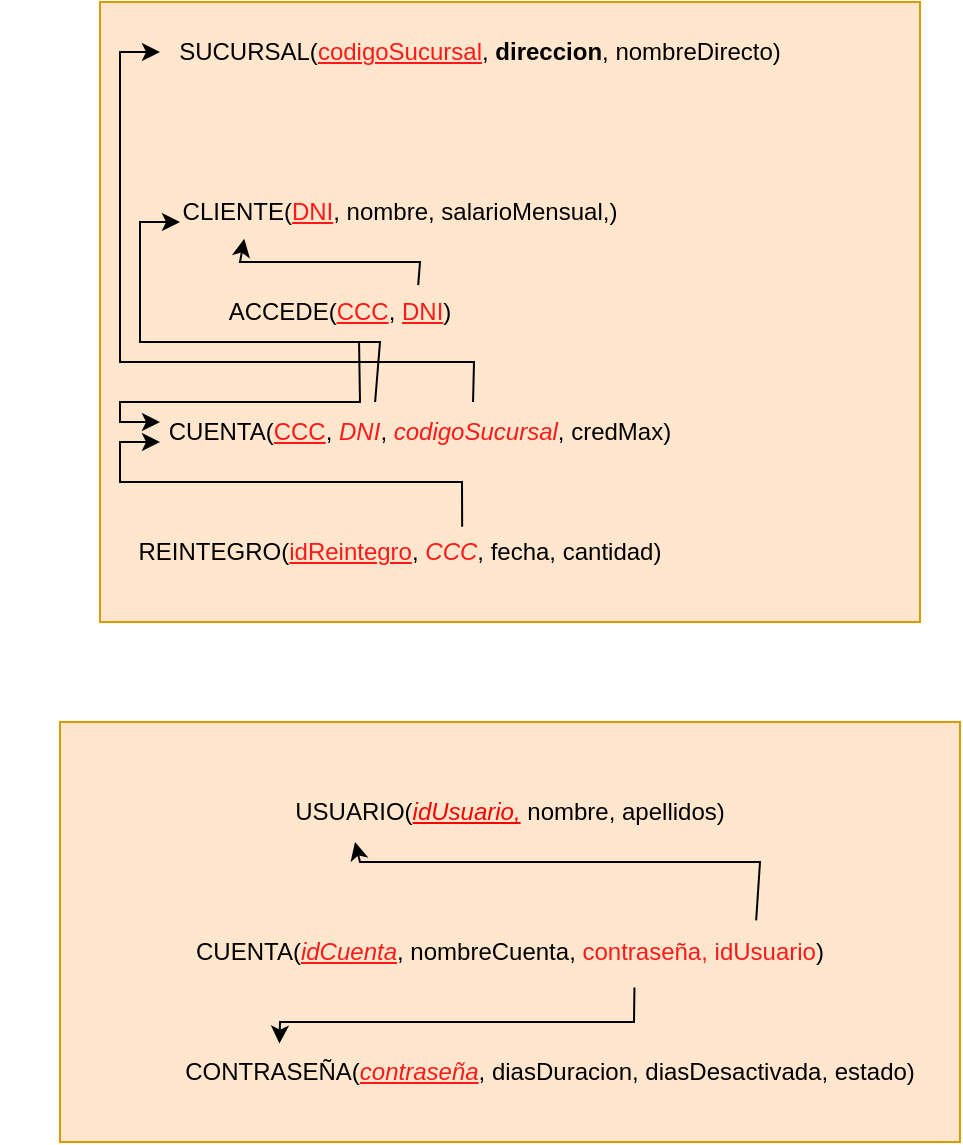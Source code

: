 <mxfile version="22.1.0" type="device">
  <diagram id="Z5HHJnG-bxwqjH9LMvmo" name="Página-1">
    <mxGraphModel dx="1290" dy="597" grid="1" gridSize="10" guides="1" tooltips="1" connect="1" arrows="1" fold="1" page="1" pageScale="1" pageWidth="827" pageHeight="1169" math="0" shadow="0">
      <root>
        <mxCell id="0" />
        <mxCell id="1" parent="0" />
        <mxCell id="1ZN4WKus4pg2almSoJZ4-1" value="" style="rounded=0;whiteSpace=wrap;html=1;fillColor=#ffe6cc;strokeColor=#d79b00;" parent="1" vertex="1">
          <mxGeometry x="70" y="80" width="410" height="310" as="geometry" />
        </mxCell>
        <mxCell id="1ZN4WKus4pg2almSoJZ4-2" value="SUCURSAL(&lt;font color=&quot;#ff1919&quot;&gt;&lt;u&gt;codigoSucursal&lt;/u&gt;&lt;/font&gt;, &lt;b&gt;direccion&lt;/b&gt;, nombreDirecto)" style="text;html=1;strokeColor=none;fillColor=none;align=center;verticalAlign=middle;whiteSpace=wrap;rounded=0;" parent="1" vertex="1">
          <mxGeometry x="90" y="90" width="340" height="30" as="geometry" />
        </mxCell>
        <mxCell id="1ZN4WKus4pg2almSoJZ4-3" value="CUENTA(&lt;font color=&quot;#ff1919&quot;&gt;&lt;u&gt;CCC&lt;/u&gt;&lt;/font&gt;, &lt;i&gt;&lt;font color=&quot;#ff1919&quot;&gt;DNI&lt;/font&gt;&lt;/i&gt;,&amp;nbsp;&lt;font color=&quot;#ff1919&quot;&gt;&lt;i&gt;codigoSucursal&lt;/i&gt;&lt;/font&gt;,&amp;nbsp;credMax)" style="text;html=1;strokeColor=none;fillColor=none;align=center;verticalAlign=middle;whiteSpace=wrap;rounded=0;" parent="1" vertex="1">
          <mxGeometry x="60" y="280" width="340" height="30" as="geometry" />
        </mxCell>
        <mxCell id="1ZN4WKus4pg2almSoJZ4-4" value="CLIENTE(&lt;font style=&quot;&quot; color=&quot;#ff1919&quot;&gt;&lt;u&gt;DNI&lt;/u&gt;&lt;/font&gt;, nombre, salarioMensual,)" style="text;html=1;strokeColor=none;fillColor=none;align=center;verticalAlign=middle;whiteSpace=wrap;rounded=0;" parent="1" vertex="1">
          <mxGeometry x="50" y="170" width="340" height="30" as="geometry" />
        </mxCell>
        <mxCell id="1ZN4WKus4pg2almSoJZ4-6" value="ACCEDE(&lt;font color=&quot;#ff1919&quot;&gt;&lt;u&gt;CCC&lt;/u&gt;&lt;/font&gt;, &lt;font color=&quot;#ff1919&quot;&gt;&lt;u&gt;DNI&lt;/u&gt;&lt;/font&gt;)" style="text;html=1;strokeColor=none;fillColor=none;align=center;verticalAlign=middle;whiteSpace=wrap;rounded=0;" parent="1" vertex="1">
          <mxGeometry x="20" y="220" width="340" height="30" as="geometry" />
        </mxCell>
        <mxCell id="1ZN4WKus4pg2almSoJZ4-9" value="REINTEGRO(&lt;font color=&quot;#ff1919&quot;&gt;&lt;u&gt;idReintegro&lt;/u&gt;&lt;/font&gt;, &lt;font color=&quot;#ff1919&quot;&gt;&lt;i&gt;CCC&lt;/i&gt;&lt;/font&gt;, fecha, cantidad)" style="text;html=1;strokeColor=none;fillColor=none;align=center;verticalAlign=middle;whiteSpace=wrap;rounded=0;" parent="1" vertex="1">
          <mxGeometry x="80" y="340" width="280" height="30" as="geometry" />
        </mxCell>
        <mxCell id="1ZN4WKus4pg2almSoJZ4-10" value="" style="endArrow=classic;html=1;rounded=0;exitX=0.611;exitY=0.08;exitDx=0;exitDy=0;exitPerimeter=0;" parent="1" source="1ZN4WKus4pg2almSoJZ4-9" edge="1">
          <mxGeometry width="50" height="50" relative="1" as="geometry">
            <mxPoint x="400" y="260" as="sourcePoint" />
            <mxPoint x="100" y="300" as="targetPoint" />
            <Array as="points">
              <mxPoint x="251" y="320" />
              <mxPoint x="80" y="320" />
              <mxPoint x="80" y="300" />
            </Array>
          </mxGeometry>
        </mxCell>
        <mxCell id="1ZN4WKus4pg2almSoJZ4-15" value="" style="endArrow=classic;html=1;rounded=0;exitX=0.615;exitY=0.053;exitDx=0;exitDy=0;exitPerimeter=0;entryX=0.271;entryY=0.947;entryDx=0;entryDy=0;entryPerimeter=0;" parent="1" source="1ZN4WKus4pg2almSoJZ4-6" target="1ZN4WKus4pg2almSoJZ4-4" edge="1">
          <mxGeometry width="50" height="50" relative="1" as="geometry">
            <mxPoint x="380" y="340" as="sourcePoint" />
            <mxPoint x="430" y="290" as="targetPoint" />
            <Array as="points">
              <mxPoint x="230" y="210" />
              <mxPoint x="140" y="210" />
            </Array>
          </mxGeometry>
        </mxCell>
        <mxCell id="1ZN4WKus4pg2almSoJZ4-16" value="" style="endArrow=classic;html=1;rounded=0;exitX=0.528;exitY=0.987;exitDx=0;exitDy=0;exitPerimeter=0;" parent="1" source="1ZN4WKus4pg2almSoJZ4-6" edge="1">
          <mxGeometry width="50" height="50" relative="1" as="geometry">
            <mxPoint x="380" y="340" as="sourcePoint" />
            <mxPoint x="100" y="290" as="targetPoint" />
            <Array as="points">
              <mxPoint x="200" y="280" />
              <mxPoint x="80" y="280" />
              <mxPoint x="80" y="290" />
            </Array>
          </mxGeometry>
        </mxCell>
        <mxCell id="1ZN4WKus4pg2almSoJZ4-17" value="" style="endArrow=classic;html=1;rounded=0;exitX=0.578;exitY=0;exitDx=0;exitDy=0;exitPerimeter=0;" parent="1" source="1ZN4WKus4pg2almSoJZ4-3" edge="1">
          <mxGeometry width="50" height="50" relative="1" as="geometry">
            <mxPoint x="380" y="340" as="sourcePoint" />
            <mxPoint x="100" y="105" as="targetPoint" />
            <Array as="points">
              <mxPoint x="257" y="260" />
              <mxPoint x="80" y="260" />
              <mxPoint x="80" y="105" />
            </Array>
          </mxGeometry>
        </mxCell>
        <mxCell id="1ZN4WKus4pg2almSoJZ4-18" value="" style="endArrow=classic;html=1;rounded=0;exitX=0.434;exitY=0;exitDx=0;exitDy=0;exitPerimeter=0;" parent="1" source="1ZN4WKus4pg2almSoJZ4-3" edge="1">
          <mxGeometry width="50" height="50" relative="1" as="geometry">
            <mxPoint x="380" y="340" as="sourcePoint" />
            <mxPoint x="110" y="190" as="targetPoint" />
            <Array as="points">
              <mxPoint x="210" y="250" />
              <mxPoint x="90" y="250" />
              <mxPoint x="90" y="190" />
            </Array>
          </mxGeometry>
        </mxCell>
        <mxCell id="yV-DYAZBKNZWmKyDmWuT-1" value="" style="rounded=0;whiteSpace=wrap;html=1;fillColor=#ffe6cc;strokeColor=#d79b00;" vertex="1" parent="1">
          <mxGeometry x="50" y="440" width="450" height="210" as="geometry" />
        </mxCell>
        <mxCell id="yV-DYAZBKNZWmKyDmWuT-2" value="USUARIO(&lt;u style=&quot;color: rgb(255, 0, 0); font-style: italic;&quot;&gt;idUsuario,&lt;/u&gt; nombre, apellidos)" style="text;html=1;strokeColor=none;fillColor=none;align=center;verticalAlign=middle;whiteSpace=wrap;rounded=0;" vertex="1" parent="1">
          <mxGeometry x="120" y="470" width="310" height="30" as="geometry" />
        </mxCell>
        <mxCell id="yV-DYAZBKNZWmKyDmWuT-3" value="CUENTA(&lt;font color=&quot;#ff1919&quot;&gt;&lt;u&gt;&lt;i&gt;idCuenta&lt;/i&gt;&lt;/u&gt;&lt;/font&gt;, nombreCuenta, &lt;font color=&quot;#ff1919&quot;&gt;contraseña, idUsuario&lt;/font&gt;)" style="text;html=1;strokeColor=none;fillColor=none;align=center;verticalAlign=middle;whiteSpace=wrap;rounded=0;" vertex="1" parent="1">
          <mxGeometry x="105" y="540" width="340" height="30" as="geometry" />
        </mxCell>
        <mxCell id="yV-DYAZBKNZWmKyDmWuT-4" value="CONTRASEÑA(&lt;i style=&quot;&quot;&gt;&lt;font style=&quot;&quot; color=&quot;#ff1919&quot;&gt;&lt;u&gt;contraseña&lt;/u&gt;&lt;/font&gt;&lt;/i&gt;, diasDuracion, diasDesactivada, estado)" style="text;html=1;strokeColor=none;fillColor=none;align=center;verticalAlign=middle;whiteSpace=wrap;rounded=0;" vertex="1" parent="1">
          <mxGeometry x="105" y="600" width="380" height="30" as="geometry" />
        </mxCell>
        <mxCell id="yV-DYAZBKNZWmKyDmWuT-5" value="" style="endArrow=classic;html=1;rounded=0;exitX=0.683;exitY=1.093;exitDx=0;exitDy=0;exitPerimeter=0;entryX=0.144;entryY=0.027;entryDx=0;entryDy=0;entryPerimeter=0;" edge="1" parent="1" source="yV-DYAZBKNZWmKyDmWuT-3" target="yV-DYAZBKNZWmKyDmWuT-4">
          <mxGeometry width="50" height="50" relative="1" as="geometry">
            <mxPoint x="410" y="660" as="sourcePoint" />
            <mxPoint x="460" y="610" as="targetPoint" />
            <Array as="points">
              <mxPoint x="337" y="590" />
              <mxPoint x="160" y="590" />
            </Array>
          </mxGeometry>
        </mxCell>
        <mxCell id="yV-DYAZBKNZWmKyDmWuT-6" value="" style="endArrow=classic;html=1;rounded=0;exitX=0.862;exitY=-0.027;exitDx=0;exitDy=0;exitPerimeter=0;entryX=0.25;entryY=1;entryDx=0;entryDy=0;" edge="1" parent="1" source="yV-DYAZBKNZWmKyDmWuT-3" target="yV-DYAZBKNZWmKyDmWuT-2">
          <mxGeometry width="50" height="50" relative="1" as="geometry">
            <mxPoint x="410" y="660" as="sourcePoint" />
            <mxPoint x="460" y="610" as="targetPoint" />
            <Array as="points">
              <mxPoint x="400" y="510" />
              <mxPoint x="200" y="510" />
            </Array>
          </mxGeometry>
        </mxCell>
      </root>
    </mxGraphModel>
  </diagram>
</mxfile>
